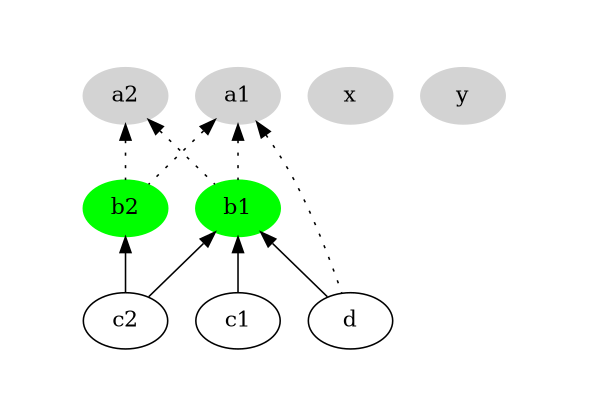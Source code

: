 digraph g2
{
  viewport="290, 200, 0.75, 140, 90"
  a1 [style=filled color=lightgray]
  a2 [style=filled color=lightgray]
  b1 [style=filled color=green]
  b2 [style=filled color=green]
  c1
  c2
  d

  a1 -> b1 [style=dotted dir=back]
  a1 -> b2 [style=dotted dir=back]
  a2 -> b1 [style=dotted dir=back]
  a2 -> b2 [style=dotted dir=back]
  b1 -> c1 [dir=back]
  b1 -> c2 [dir=back]
  b2 -> c2 [dir=back]
  a1 -> d [style=dotted dir=back]
  b1 -> d [dir=back]
  x [style=filled color=lightgray]
  y [style=filled color=lightgray]
}
